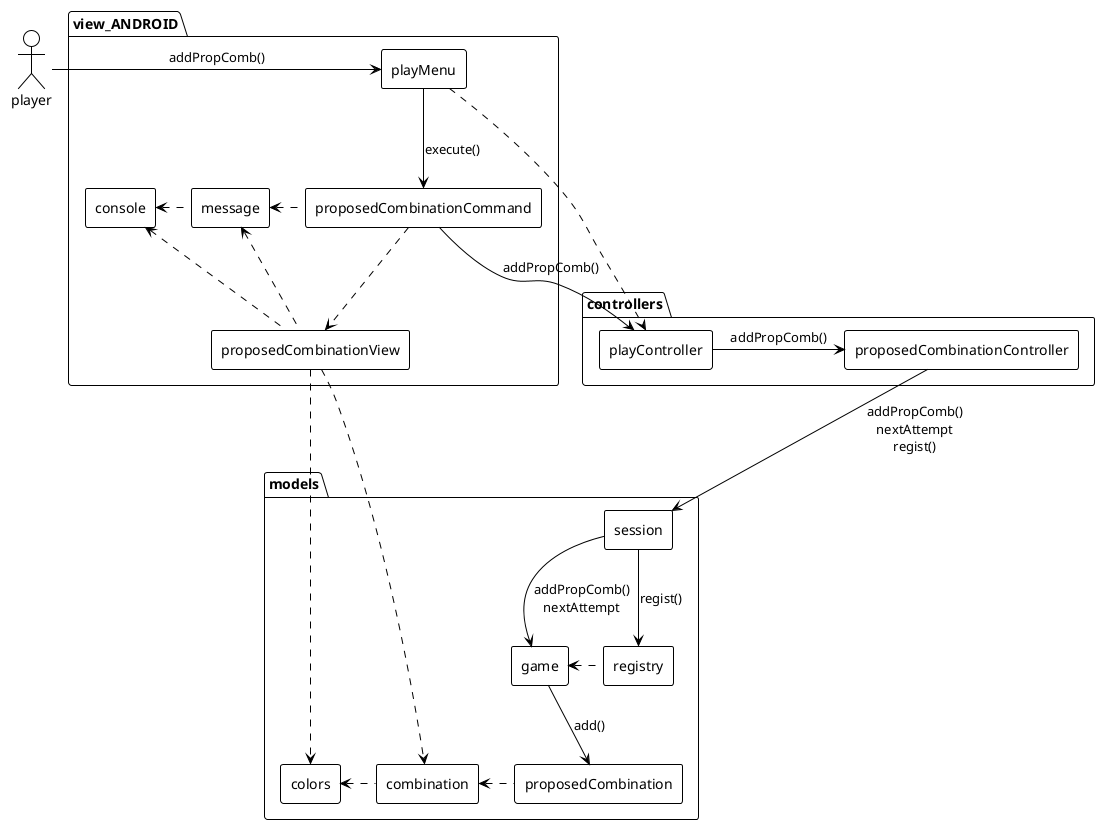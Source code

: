 @startuml colaboration-propose-combination
!theme plain

actor player

package view_ANDROID{
    agent playMenu
    agent proposedCombinationCommand
    agent proposedCombinationView
    agent message
    agent console
}
package controllers {
    agent playController
    agent proposedCombinationController
}
package models {
    agent session
    agent registry
    agent game
    agent proposedCombination
    agent combination
    agent colors
}

playMenu ..> playController
player -right-> playMenu :addPropComb()
playMenu --> proposedCombinationCommand :execute()
proposedCombinationCommand --> playController :addPropComb()
proposedCombinationCommand ..> proposedCombinationView
proposedCombinationCommand .left.> message
proposedCombinationView .up.> console
proposedCombinationView .up.> message
proposedCombinationView ..> combination
proposedCombinationView ..> colors
message .left.> console

playController -right-> proposedCombinationController :addPropComb()
proposedCombinationController -down-> session :addPropComb()\nnextAttempt\nregist()
session -down-> game :addPropComb()\nnextAttempt
session -down-> registry :regist()
registry .left.> game
game -down-> proposedCombination :add()
proposedCombination .left.> combination
combination .left.> colors

@enduml